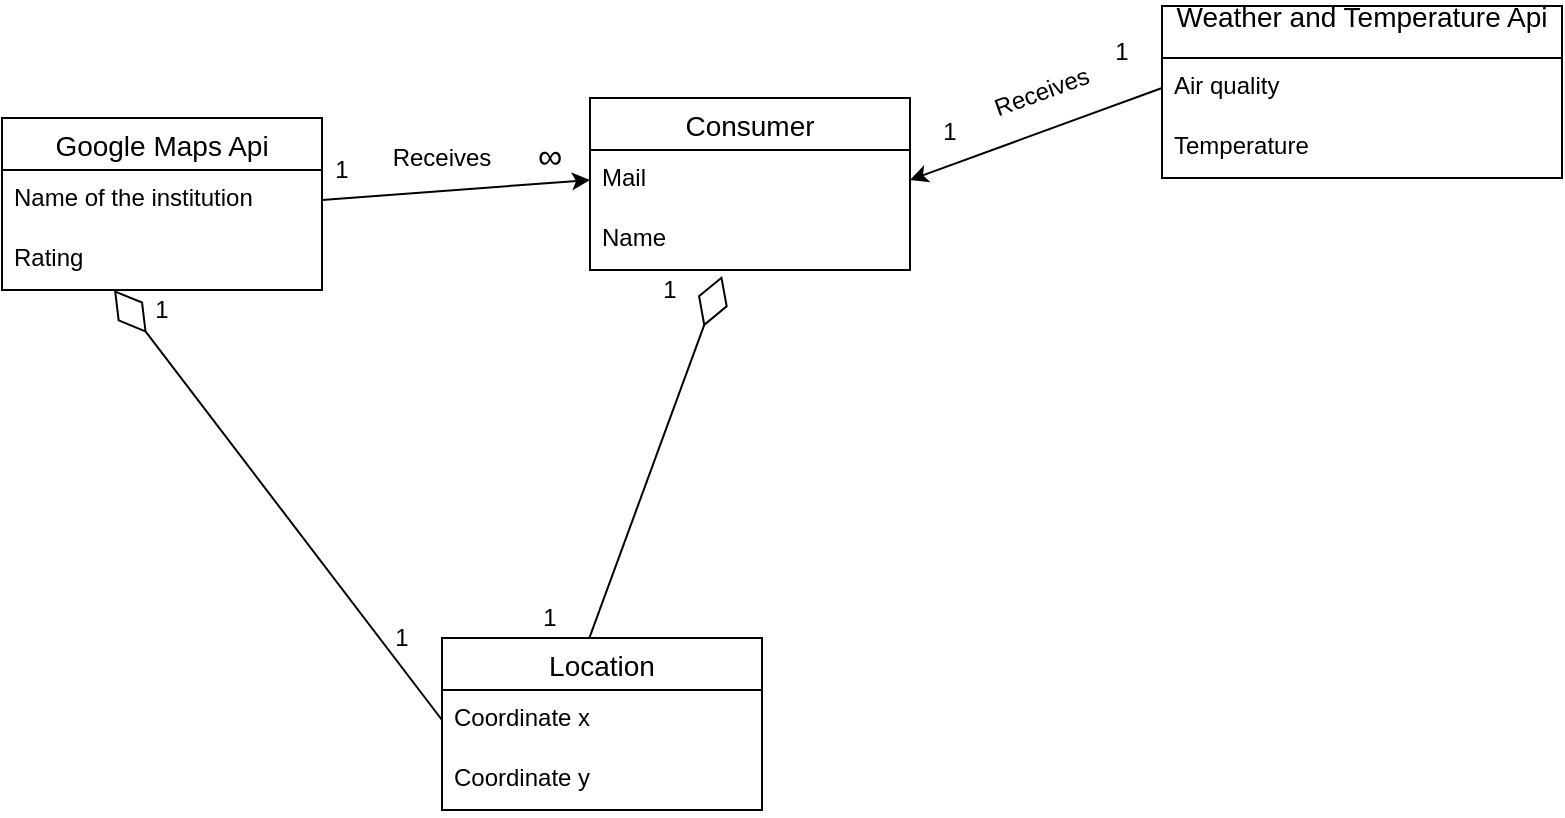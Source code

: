 <mxfile version="13.7.9" type="device"><diagram id="FvQV4TAyIELYSYCvBXfy" name="Страница 1"><mxGraphModel dx="1086" dy="966" grid="1" gridSize="10" guides="1" tooltips="1" connect="1" arrows="1" fold="1" page="1" pageScale="1" pageWidth="827" pageHeight="1169" math="0" shadow="0"><root><mxCell id="0"/><mxCell id="1" parent="0"/><mxCell id="ed3CyrRuA7IYCYrVOlcx-1" value="Google Maps Api" style="swimlane;fontStyle=0;childLayout=stackLayout;horizontal=1;startSize=26;horizontalStack=0;resizeParent=1;resizeParentMax=0;resizeLast=0;collapsible=1;marginBottom=0;align=center;fontSize=14;" parent="1" vertex="1"><mxGeometry x="80" y="340" width="160" height="86" as="geometry"/></mxCell><mxCell id="ed3CyrRuA7IYCYrVOlcx-2" value="Name of the institution" style="text;strokeColor=none;fillColor=none;spacingLeft=4;spacingRight=4;overflow=hidden;rotatable=0;points=[[0,0.5],[1,0.5]];portConstraint=eastwest;fontSize=12;" parent="ed3CyrRuA7IYCYrVOlcx-1" vertex="1"><mxGeometry y="26" width="160" height="30" as="geometry"/></mxCell><mxCell id="ed3CyrRuA7IYCYrVOlcx-3" value="Rating" style="text;strokeColor=none;fillColor=none;spacingLeft=4;spacingRight=4;overflow=hidden;rotatable=0;points=[[0,0.5],[1,0.5]];portConstraint=eastwest;fontSize=12;" parent="ed3CyrRuA7IYCYrVOlcx-1" vertex="1"><mxGeometry y="56" width="160" height="30" as="geometry"/></mxCell><mxCell id="ed3CyrRuA7IYCYrVOlcx-21" value="" style="endArrow=classic;html=1;exitX=1;exitY=0.5;exitDx=0;exitDy=0;entryX=0;entryY=0.5;entryDx=0;entryDy=0;" parent="1" source="ed3CyrRuA7IYCYrVOlcx-2" target="ed3CyrRuA7IYCYrVOlcx-6" edge="1"><mxGeometry width="50" height="50" relative="1" as="geometry"><mxPoint x="390" y="510" as="sourcePoint"/><mxPoint x="440" y="460" as="targetPoint"/></mxGeometry></mxCell><mxCell id="ed3CyrRuA7IYCYrVOlcx-23" value="" style="endArrow=classic;html=1;exitX=0;exitY=0.5;exitDx=0;exitDy=0;entryX=1;entryY=0.5;entryDx=0;entryDy=0;" parent="1" source="ed3CyrRuA7IYCYrVOlcx-10" target="ed3CyrRuA7IYCYrVOlcx-6" edge="1"><mxGeometry width="50" height="50" relative="1" as="geometry"><mxPoint x="390" y="510" as="sourcePoint"/><mxPoint x="440" y="460" as="targetPoint"/></mxGeometry></mxCell><mxCell id="ed3CyrRuA7IYCYrVOlcx-25" value="Receives" style="text;html=1;strokeColor=none;fillColor=none;align=center;verticalAlign=middle;whiteSpace=wrap;rounded=0;" parent="1" vertex="1"><mxGeometry x="260" y="350" width="80" height="20" as="geometry"/></mxCell><mxCell id="ed3CyrRuA7IYCYrVOlcx-29" value="" style="endArrow=diamondThin;endFill=0;endSize=24;html=1;exitX=0.456;exitY=0.023;exitDx=0;exitDy=0;exitPerimeter=0;entryX=0.413;entryY=1.1;entryDx=0;entryDy=0;entryPerimeter=0;" parent="1" source="ed3CyrRuA7IYCYrVOlcx-13" target="ed3CyrRuA7IYCYrVOlcx-7" edge="1"><mxGeometry width="160" relative="1" as="geometry"><mxPoint x="330" y="480" as="sourcePoint"/><mxPoint x="446.96" y="449.99" as="targetPoint"/></mxGeometry></mxCell><mxCell id="ed3CyrRuA7IYCYrVOlcx-32" value="" style="endArrow=diamondThin;endFill=0;endSize=24;html=1;exitX=0;exitY=0.5;exitDx=0;exitDy=0;entryX=0.35;entryY=1;entryDx=0;entryDy=0;entryPerimeter=0;" parent="1" source="ed3CyrRuA7IYCYrVOlcx-14" target="ed3CyrRuA7IYCYrVOlcx-3" edge="1"><mxGeometry width="160" relative="1" as="geometry"><mxPoint x="330" y="480" as="sourcePoint"/><mxPoint x="131.04" y="456" as="targetPoint"/></mxGeometry></mxCell><mxCell id="ed3CyrRuA7IYCYrVOlcx-33" value="1" style="text;html=1;strokeColor=none;fillColor=none;align=center;verticalAlign=middle;whiteSpace=wrap;rounded=0;" parent="1" vertex="1"><mxGeometry x="394" y="416" width="40" height="20" as="geometry"/></mxCell><mxCell id="ed3CyrRuA7IYCYrVOlcx-34" value="1" style="text;html=1;strokeColor=none;fillColor=none;align=center;verticalAlign=middle;whiteSpace=wrap;rounded=0;" parent="1" vertex="1"><mxGeometry x="260" y="590" width="40" height="20" as="geometry"/></mxCell><mxCell id="ed3CyrRuA7IYCYrVOlcx-35" value="1" style="text;html=1;strokeColor=none;fillColor=none;align=center;verticalAlign=middle;whiteSpace=wrap;rounded=0;" parent="1" vertex="1"><mxGeometry x="140" y="426" width="40" height="20" as="geometry"/></mxCell><mxCell id="ed3CyrRuA7IYCYrVOlcx-13" value="Location" style="swimlane;fontStyle=0;childLayout=stackLayout;horizontal=1;startSize=26;horizontalStack=0;resizeParent=1;resizeParentMax=0;resizeLast=0;collapsible=1;marginBottom=0;align=center;fontSize=14;" parent="1" vertex="1"><mxGeometry x="300" y="600" width="160" height="86" as="geometry"/></mxCell><mxCell id="ed3CyrRuA7IYCYrVOlcx-14" value="Coordinate x" style="text;strokeColor=none;fillColor=none;spacingLeft=4;spacingRight=4;overflow=hidden;rotatable=0;points=[[0,0.5],[1,0.5]];portConstraint=eastwest;fontSize=12;" parent="ed3CyrRuA7IYCYrVOlcx-13" vertex="1"><mxGeometry y="26" width="160" height="30" as="geometry"/></mxCell><mxCell id="ed3CyrRuA7IYCYrVOlcx-15" value="Coordinate y" style="text;strokeColor=none;fillColor=none;spacingLeft=4;spacingRight=4;overflow=hidden;rotatable=0;points=[[0,0.5],[1,0.5]];portConstraint=eastwest;fontSize=12;" parent="ed3CyrRuA7IYCYrVOlcx-13" vertex="1"><mxGeometry y="56" width="160" height="30" as="geometry"/></mxCell><mxCell id="9cylv14_JuQCEVsW54bz-1" value="1" style="text;html=1;strokeColor=none;fillColor=none;align=center;verticalAlign=middle;whiteSpace=wrap;rounded=0;" parent="1" vertex="1"><mxGeometry x="334" y="580" width="40" height="20" as="geometry"/></mxCell><mxCell id="9cylv14_JuQCEVsW54bz-2" value="Receives" style="text;html=1;strokeColor=none;fillColor=none;align=center;verticalAlign=middle;whiteSpace=wrap;rounded=0;rotation=-20;" parent="1" vertex="1"><mxGeometry x="560" y="317" width="80" height="20" as="geometry"/></mxCell><mxCell id="9cylv14_JuQCEVsW54bz-3" value="1" style="text;html=1;strokeColor=none;fillColor=none;align=center;verticalAlign=middle;whiteSpace=wrap;rounded=0;" parent="1" vertex="1"><mxGeometry x="230" y="356" width="40" height="20" as="geometry"/></mxCell><mxCell id="9cylv14_JuQCEVsW54bz-6" value="&lt;font style=&quot;font-size: 17px&quot;&gt;∞&lt;/font&gt;" style="text;html=1;strokeColor=none;fillColor=none;align=center;verticalAlign=middle;whiteSpace=wrap;rounded=0;" parent="1" vertex="1"><mxGeometry x="314" y="340" width="80" height="40" as="geometry"/></mxCell><mxCell id="ed3CyrRuA7IYCYrVOlcx-5" value="Consumer" style="swimlane;fontStyle=0;childLayout=stackLayout;horizontal=1;startSize=26;horizontalStack=0;resizeParent=1;resizeParentMax=0;resizeLast=0;collapsible=1;marginBottom=0;align=center;fontSize=14;" parent="1" vertex="1"><mxGeometry x="374" y="330" width="160" height="86" as="geometry"/></mxCell><mxCell id="ed3CyrRuA7IYCYrVOlcx-6" value="Mail" style="text;strokeColor=none;fillColor=none;spacingLeft=4;spacingRight=4;overflow=hidden;rotatable=0;points=[[0,0.5],[1,0.5]];portConstraint=eastwest;fontSize=12;" parent="ed3CyrRuA7IYCYrVOlcx-5" vertex="1"><mxGeometry y="26" width="160" height="30" as="geometry"/></mxCell><mxCell id="ed3CyrRuA7IYCYrVOlcx-7" value="Name" style="text;strokeColor=none;fillColor=none;spacingLeft=4;spacingRight=4;overflow=hidden;rotatable=0;points=[[0,0.5],[1,0.5]];portConstraint=eastwest;fontSize=12;" parent="ed3CyrRuA7IYCYrVOlcx-5" vertex="1"><mxGeometry y="56" width="160" height="30" as="geometry"/></mxCell><mxCell id="ed3CyrRuA7IYCYrVOlcx-9" value="Weather and Temperature Api&#10;" style="swimlane;fontStyle=0;childLayout=stackLayout;horizontal=1;startSize=26;horizontalStack=0;resizeParent=1;resizeParentMax=0;resizeLast=0;collapsible=1;marginBottom=0;align=center;fontSize=14;" parent="1" vertex="1"><mxGeometry x="660" y="284" width="200" height="86" as="geometry"><mxRectangle x="590" y="340" width="130" height="40" as="alternateBounds"/></mxGeometry></mxCell><mxCell id="ed3CyrRuA7IYCYrVOlcx-10" value="Air quality" style="text;strokeColor=none;fillColor=none;spacingLeft=4;spacingRight=4;overflow=hidden;rotatable=0;points=[[0,0.5],[1,0.5]];portConstraint=eastwest;fontSize=12;" parent="ed3CyrRuA7IYCYrVOlcx-9" vertex="1"><mxGeometry y="26" width="200" height="30" as="geometry"/></mxCell><mxCell id="ed3CyrRuA7IYCYrVOlcx-11" value="Temperature" style="text;strokeColor=none;fillColor=none;spacingLeft=4;spacingRight=4;overflow=hidden;rotatable=0;points=[[0,0.5],[1,0.5]];portConstraint=eastwest;fontSize=12;" parent="ed3CyrRuA7IYCYrVOlcx-9" vertex="1"><mxGeometry y="56" width="200" height="30" as="geometry"/></mxCell><mxCell id="9cylv14_JuQCEVsW54bz-7" value="1" style="text;html=1;strokeColor=none;fillColor=none;align=center;verticalAlign=middle;whiteSpace=wrap;rounded=0;" parent="1" vertex="1"><mxGeometry x="534" y="337" width="40" height="20" as="geometry"/></mxCell><mxCell id="9cylv14_JuQCEVsW54bz-8" value="1" style="text;html=1;strokeColor=none;fillColor=none;align=center;verticalAlign=middle;whiteSpace=wrap;rounded=0;" parent="1" vertex="1"><mxGeometry x="620" y="297" width="40" height="20" as="geometry"/></mxCell></root></mxGraphModel></diagram></mxfile>